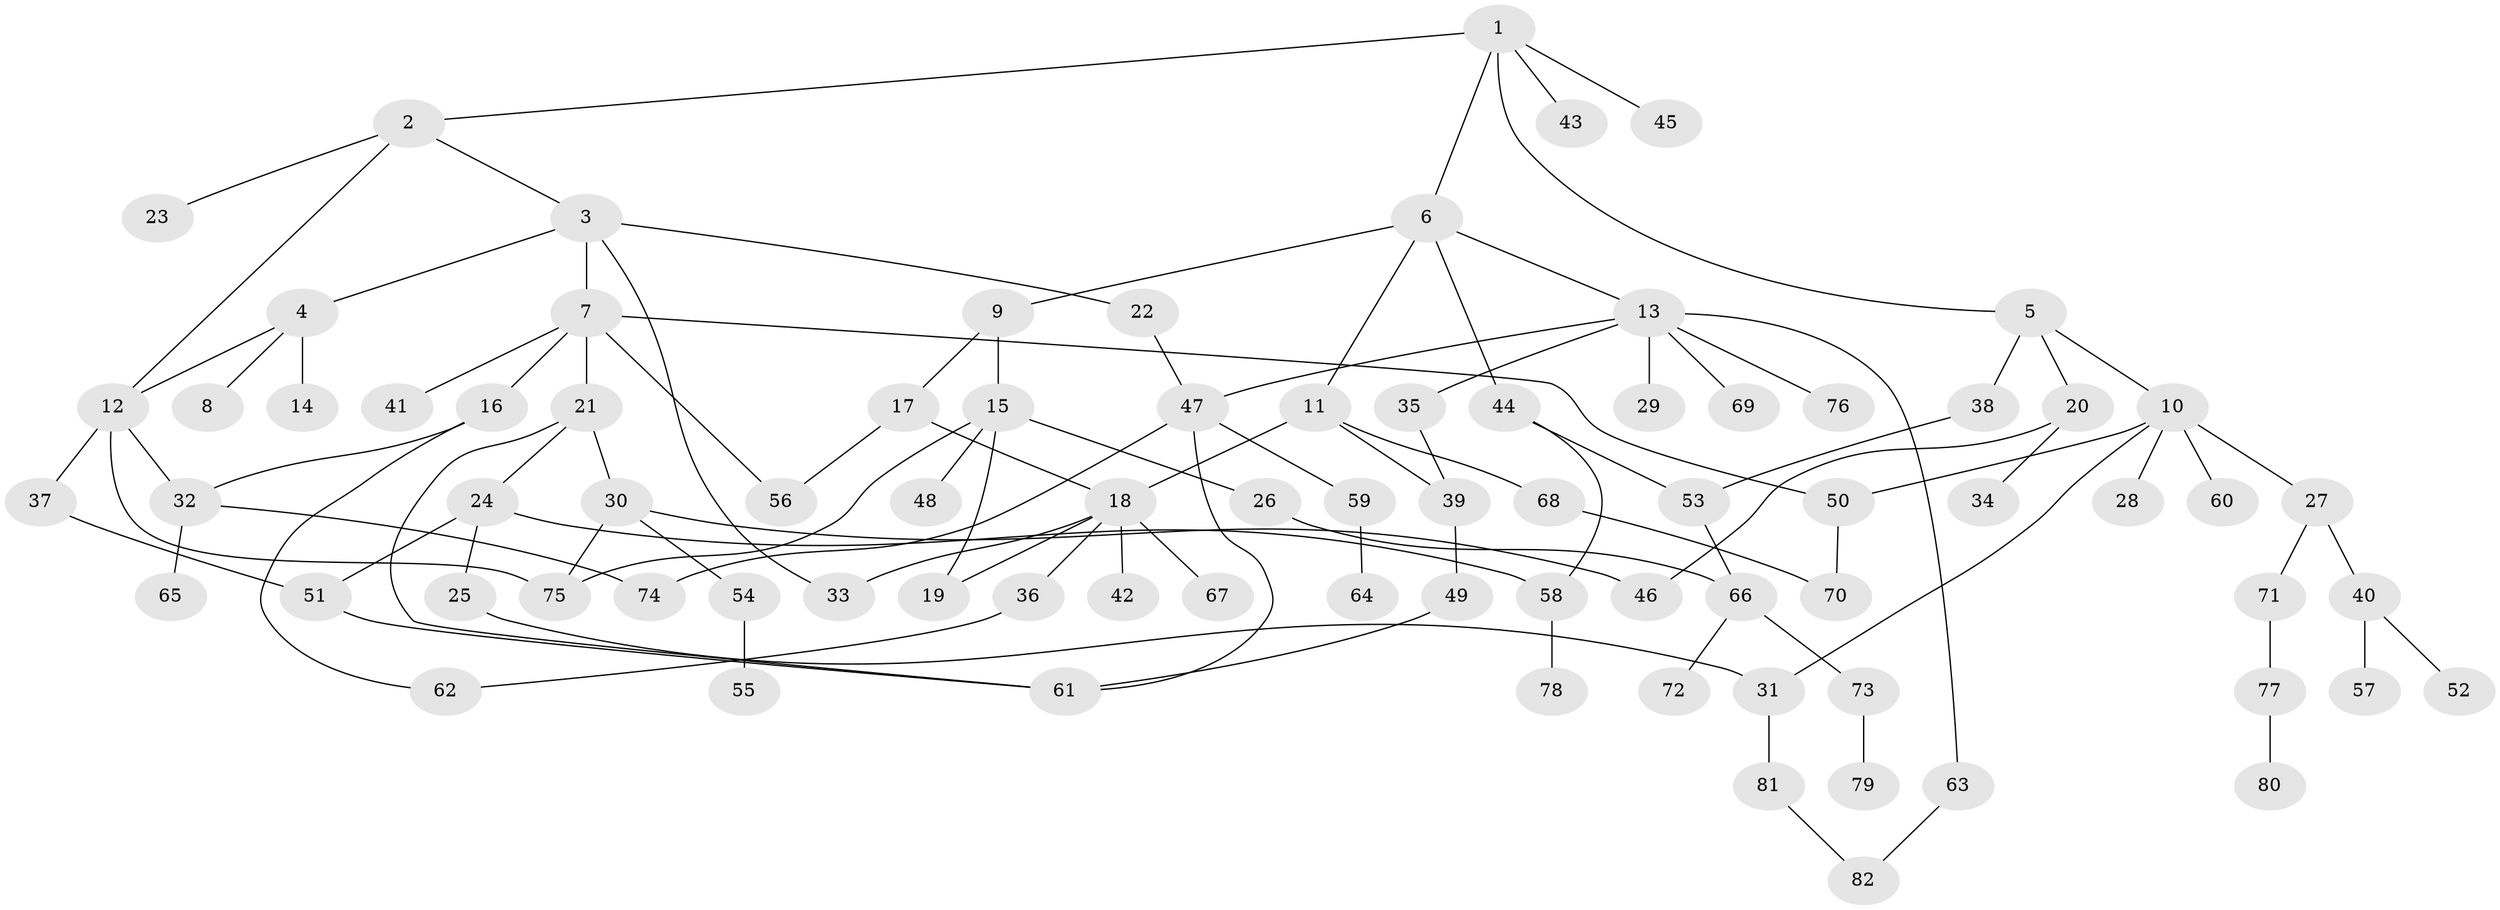 // Generated by graph-tools (version 1.1) at 2025/01/03/09/25 03:01:00]
// undirected, 82 vertices, 105 edges
graph export_dot {
graph [start="1"]
  node [color=gray90,style=filled];
  1;
  2;
  3;
  4;
  5;
  6;
  7;
  8;
  9;
  10;
  11;
  12;
  13;
  14;
  15;
  16;
  17;
  18;
  19;
  20;
  21;
  22;
  23;
  24;
  25;
  26;
  27;
  28;
  29;
  30;
  31;
  32;
  33;
  34;
  35;
  36;
  37;
  38;
  39;
  40;
  41;
  42;
  43;
  44;
  45;
  46;
  47;
  48;
  49;
  50;
  51;
  52;
  53;
  54;
  55;
  56;
  57;
  58;
  59;
  60;
  61;
  62;
  63;
  64;
  65;
  66;
  67;
  68;
  69;
  70;
  71;
  72;
  73;
  74;
  75;
  76;
  77;
  78;
  79;
  80;
  81;
  82;
  1 -- 2;
  1 -- 5;
  1 -- 6;
  1 -- 43;
  1 -- 45;
  2 -- 3;
  2 -- 23;
  2 -- 12;
  3 -- 4;
  3 -- 7;
  3 -- 22;
  3 -- 33;
  4 -- 8;
  4 -- 12;
  4 -- 14;
  5 -- 10;
  5 -- 20;
  5 -- 38;
  6 -- 9;
  6 -- 11;
  6 -- 13;
  6 -- 44;
  7 -- 16;
  7 -- 21;
  7 -- 41;
  7 -- 56;
  7 -- 50;
  9 -- 15;
  9 -- 17;
  10 -- 27;
  10 -- 28;
  10 -- 50;
  10 -- 60;
  10 -- 31;
  11 -- 39;
  11 -- 68;
  11 -- 18;
  12 -- 37;
  12 -- 75;
  12 -- 32;
  13 -- 29;
  13 -- 35;
  13 -- 47;
  13 -- 63;
  13 -- 69;
  13 -- 76;
  15 -- 26;
  15 -- 48;
  15 -- 75;
  15 -- 19;
  16 -- 32;
  16 -- 62;
  17 -- 18;
  17 -- 56;
  18 -- 19;
  18 -- 36;
  18 -- 42;
  18 -- 67;
  18 -- 33;
  20 -- 34;
  20 -- 46;
  21 -- 24;
  21 -- 30;
  21 -- 61;
  22 -- 47;
  24 -- 25;
  24 -- 58;
  24 -- 51;
  25 -- 31;
  26 -- 66;
  27 -- 40;
  27 -- 71;
  30 -- 54;
  30 -- 75;
  30 -- 46;
  31 -- 81;
  32 -- 65;
  32 -- 74;
  35 -- 39;
  36 -- 62;
  37 -- 51;
  38 -- 53;
  39 -- 49;
  40 -- 52;
  40 -- 57;
  44 -- 53;
  44 -- 58;
  47 -- 59;
  47 -- 74;
  47 -- 61;
  49 -- 61;
  50 -- 70;
  51 -- 61;
  53 -- 66;
  54 -- 55;
  58 -- 78;
  59 -- 64;
  63 -- 82;
  66 -- 72;
  66 -- 73;
  68 -- 70;
  71 -- 77;
  73 -- 79;
  77 -- 80;
  81 -- 82;
}
